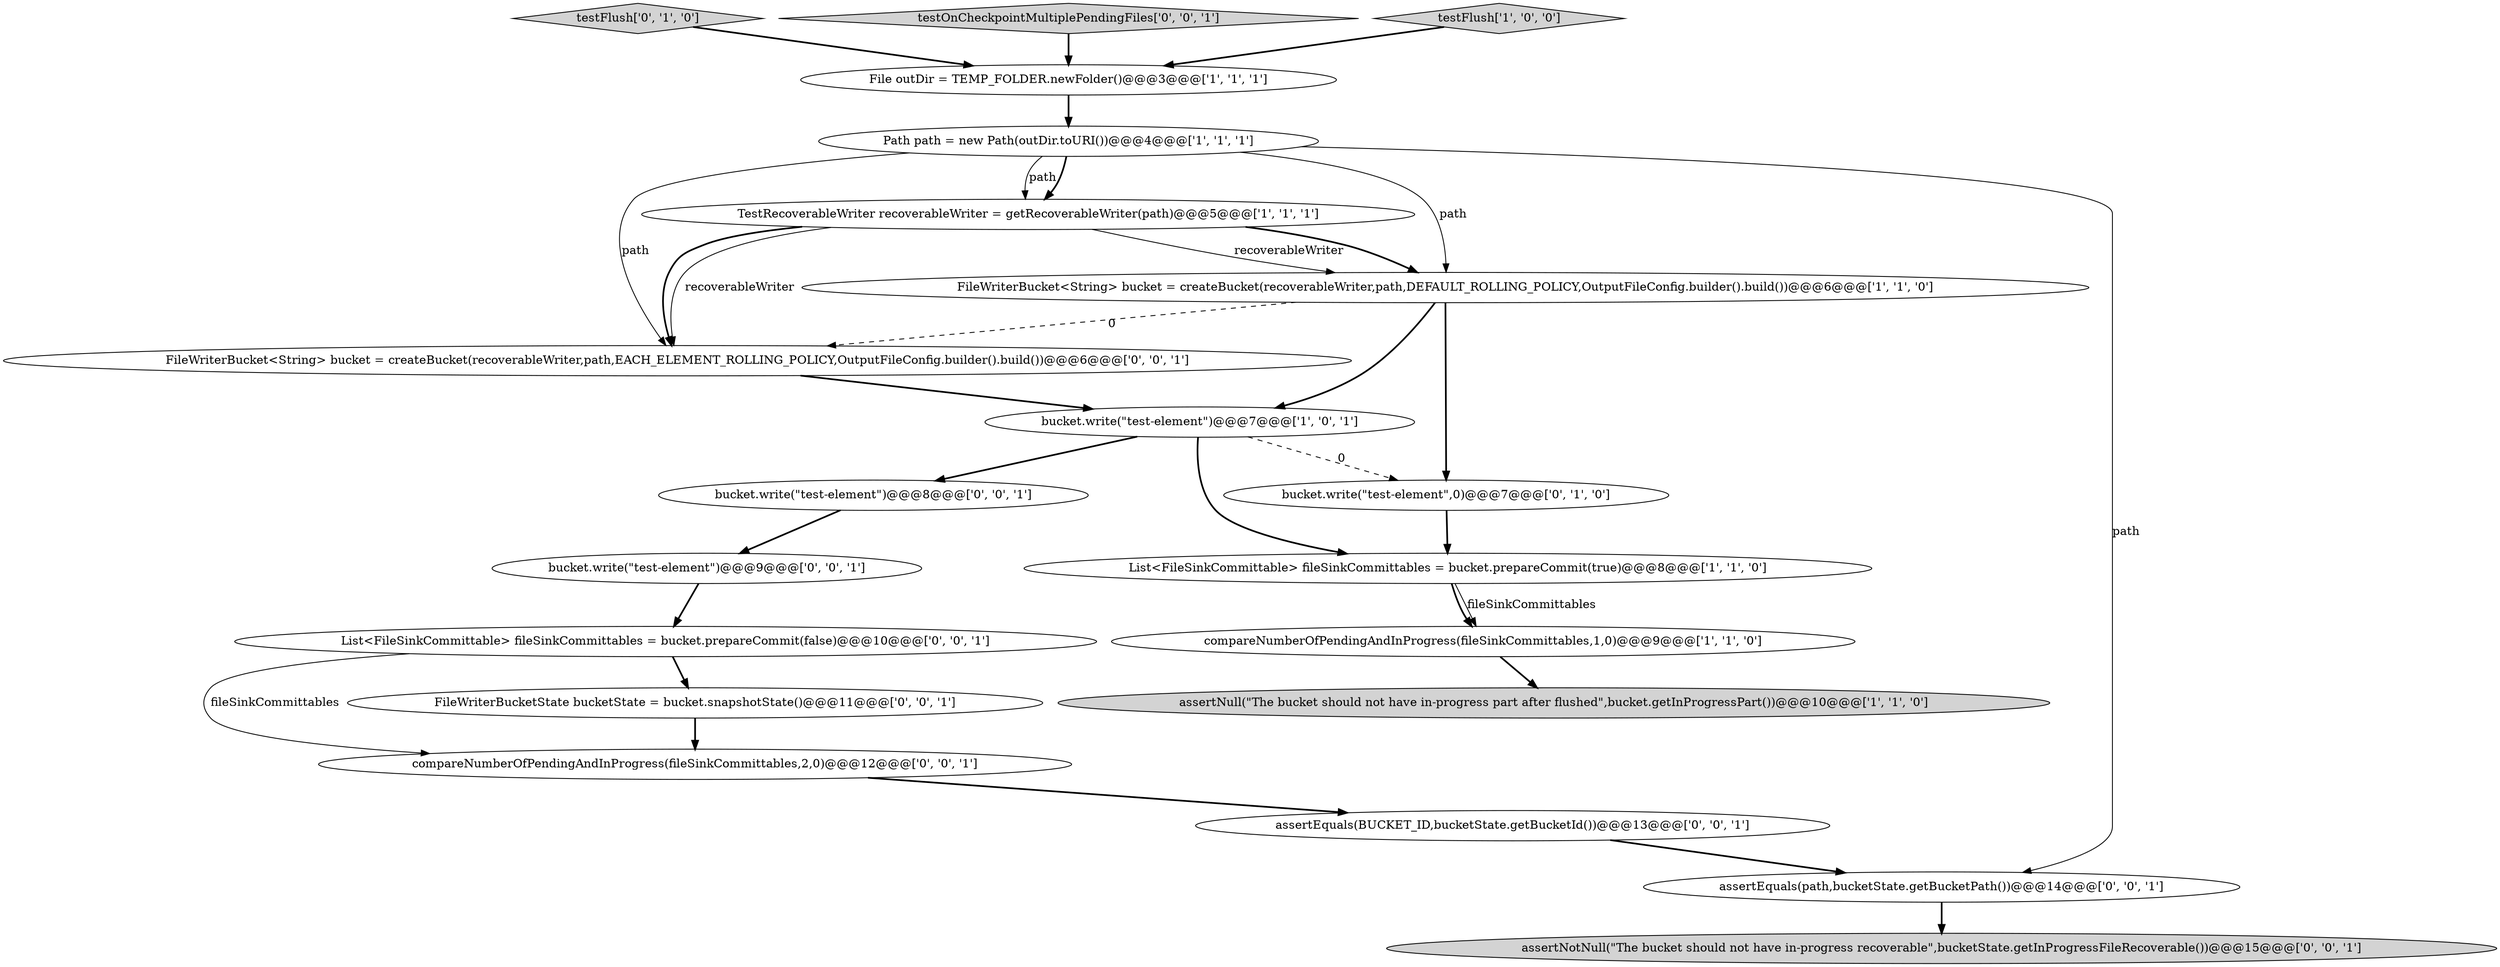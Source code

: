 digraph {
2 [style = filled, label = "FileWriterBucket<String> bucket = createBucket(recoverableWriter,path,DEFAULT_ROLLING_POLICY,OutputFileConfig.builder().build())@@@6@@@['1', '1', '0']", fillcolor = white, shape = ellipse image = "AAA0AAABBB1BBB"];
9 [style = filled, label = "bucket.write(\"test-element\",0)@@@7@@@['0', '1', '0']", fillcolor = white, shape = ellipse image = "AAA1AAABBB2BBB"];
10 [style = filled, label = "testFlush['0', '1', '0']", fillcolor = lightgray, shape = diamond image = "AAA0AAABBB2BBB"];
17 [style = filled, label = "assertEquals(BUCKET_ID,bucketState.getBucketId())@@@13@@@['0', '0', '1']", fillcolor = white, shape = ellipse image = "AAA0AAABBB3BBB"];
18 [style = filled, label = "List<FileSinkCommittable> fileSinkCommittables = bucket.prepareCommit(false)@@@10@@@['0', '0', '1']", fillcolor = white, shape = ellipse image = "AAA0AAABBB3BBB"];
19 [style = filled, label = "compareNumberOfPendingAndInProgress(fileSinkCommittables,2,0)@@@12@@@['0', '0', '1']", fillcolor = white, shape = ellipse image = "AAA0AAABBB3BBB"];
15 [style = filled, label = "FileWriterBucketState bucketState = bucket.snapshotState()@@@11@@@['0', '0', '1']", fillcolor = white, shape = ellipse image = "AAA0AAABBB3BBB"];
3 [style = filled, label = "compareNumberOfPendingAndInProgress(fileSinkCommittables,1,0)@@@9@@@['1', '1', '0']", fillcolor = white, shape = ellipse image = "AAA0AAABBB1BBB"];
13 [style = filled, label = "FileWriterBucket<String> bucket = createBucket(recoverableWriter,path,EACH_ELEMENT_ROLLING_POLICY,OutputFileConfig.builder().build())@@@6@@@['0', '0', '1']", fillcolor = white, shape = ellipse image = "AAA0AAABBB3BBB"];
4 [style = filled, label = "bucket.write(\"test-element\")@@@7@@@['1', '0', '1']", fillcolor = white, shape = ellipse image = "AAA0AAABBB1BBB"];
0 [style = filled, label = "List<FileSinkCommittable> fileSinkCommittables = bucket.prepareCommit(true)@@@8@@@['1', '1', '0']", fillcolor = white, shape = ellipse image = "AAA0AAABBB1BBB"];
1 [style = filled, label = "TestRecoverableWriter recoverableWriter = getRecoverableWriter(path)@@@5@@@['1', '1', '1']", fillcolor = white, shape = ellipse image = "AAA0AAABBB1BBB"];
11 [style = filled, label = "testOnCheckpointMultiplePendingFiles['0', '0', '1']", fillcolor = lightgray, shape = diamond image = "AAA0AAABBB3BBB"];
14 [style = filled, label = "assertEquals(path,bucketState.getBucketPath())@@@14@@@['0', '0', '1']", fillcolor = white, shape = ellipse image = "AAA0AAABBB3BBB"];
6 [style = filled, label = "testFlush['1', '0', '0']", fillcolor = lightgray, shape = diamond image = "AAA0AAABBB1BBB"];
8 [style = filled, label = "assertNull(\"The bucket should not have in-progress part after flushed\",bucket.getInProgressPart())@@@10@@@['1', '1', '0']", fillcolor = lightgray, shape = ellipse image = "AAA0AAABBB1BBB"];
7 [style = filled, label = "File outDir = TEMP_FOLDER.newFolder()@@@3@@@['1', '1', '1']", fillcolor = white, shape = ellipse image = "AAA0AAABBB1BBB"];
12 [style = filled, label = "bucket.write(\"test-element\")@@@8@@@['0', '0', '1']", fillcolor = white, shape = ellipse image = "AAA0AAABBB3BBB"];
20 [style = filled, label = "bucket.write(\"test-element\")@@@9@@@['0', '0', '1']", fillcolor = white, shape = ellipse image = "AAA0AAABBB3BBB"];
5 [style = filled, label = "Path path = new Path(outDir.toURI())@@@4@@@['1', '1', '1']", fillcolor = white, shape = ellipse image = "AAA0AAABBB1BBB"];
16 [style = filled, label = "assertNotNull(\"The bucket should not have in-progress recoverable\",bucketState.getInProgressFileRecoverable())@@@15@@@['0', '0', '1']", fillcolor = lightgray, shape = ellipse image = "AAA0AAABBB3BBB"];
5->1 [style = solid, label="path"];
5->13 [style = solid, label="path"];
2->4 [style = bold, label=""];
13->4 [style = bold, label=""];
14->16 [style = bold, label=""];
4->9 [style = dashed, label="0"];
20->18 [style = bold, label=""];
5->1 [style = bold, label=""];
15->19 [style = bold, label=""];
17->14 [style = bold, label=""];
0->3 [style = bold, label=""];
9->0 [style = bold, label=""];
5->14 [style = solid, label="path"];
11->7 [style = bold, label=""];
2->9 [style = bold, label=""];
10->7 [style = bold, label=""];
1->2 [style = solid, label="recoverableWriter"];
19->17 [style = bold, label=""];
3->8 [style = bold, label=""];
12->20 [style = bold, label=""];
4->12 [style = bold, label=""];
7->5 [style = bold, label=""];
18->19 [style = solid, label="fileSinkCommittables"];
6->7 [style = bold, label=""];
5->2 [style = solid, label="path"];
1->13 [style = solid, label="recoverableWriter"];
1->2 [style = bold, label=""];
0->3 [style = solid, label="fileSinkCommittables"];
4->0 [style = bold, label=""];
2->13 [style = dashed, label="0"];
1->13 [style = bold, label=""];
18->15 [style = bold, label=""];
}
